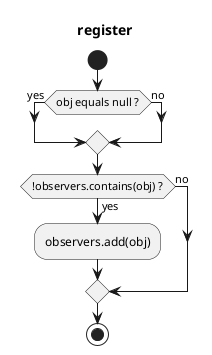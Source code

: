 :New list: <b>observers</b>;
:New variable: <b>message</b>;
:New variable: <b>changed</b>;
:New object: <b>MUTEX</b>;
:Assign <color:darkblue><i>newObject()</i></color> to <b>MUTEX</b>;
:Assign <color:darkblue><i>newArrayList<>()</i></color> to <b>this.observers</b>;
@startuml
title register
start
if (obj equals null ?) then (yes)
else (no)
endif
if (!observers.contains(obj) ?) then (yes)
:observers.add(obj);
else (no)
endif
stop
@enduml
